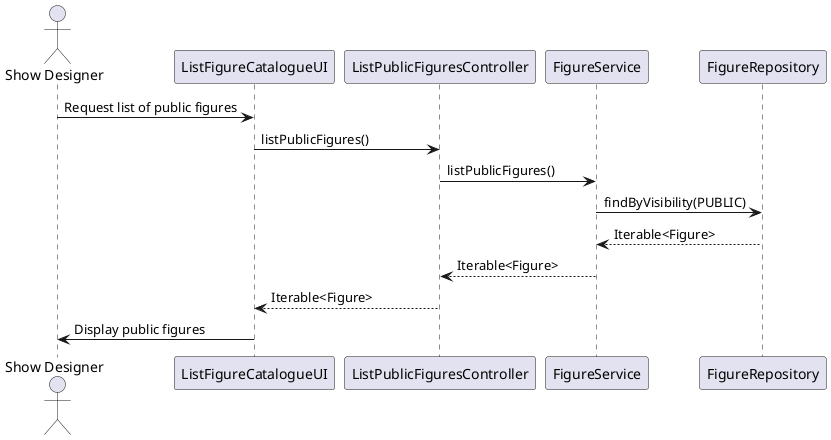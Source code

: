 @startuml
skinparam linetype ortho
skinparam package {
  BackgroundColor #D6EAF8
  BorderColor Black
}

actor "Show Designer" as SD
participant "ListFigureCatalogueUI" as UI
participant "ListPublicFiguresController" as Controller
participant "FigureService" as Service
participant "FigureRepository" as Repo

SD -> UI : Request list of public figures
UI -> Controller : listPublicFigures()
Controller -> Service : listPublicFigures()
Service -> Repo : findByVisibility(PUBLIC)
Repo --> Service : Iterable<Figure>
Service --> Controller : Iterable<Figure>
Controller --> UI : Iterable<Figure>
UI -> SD : Display public figures

@enduml
